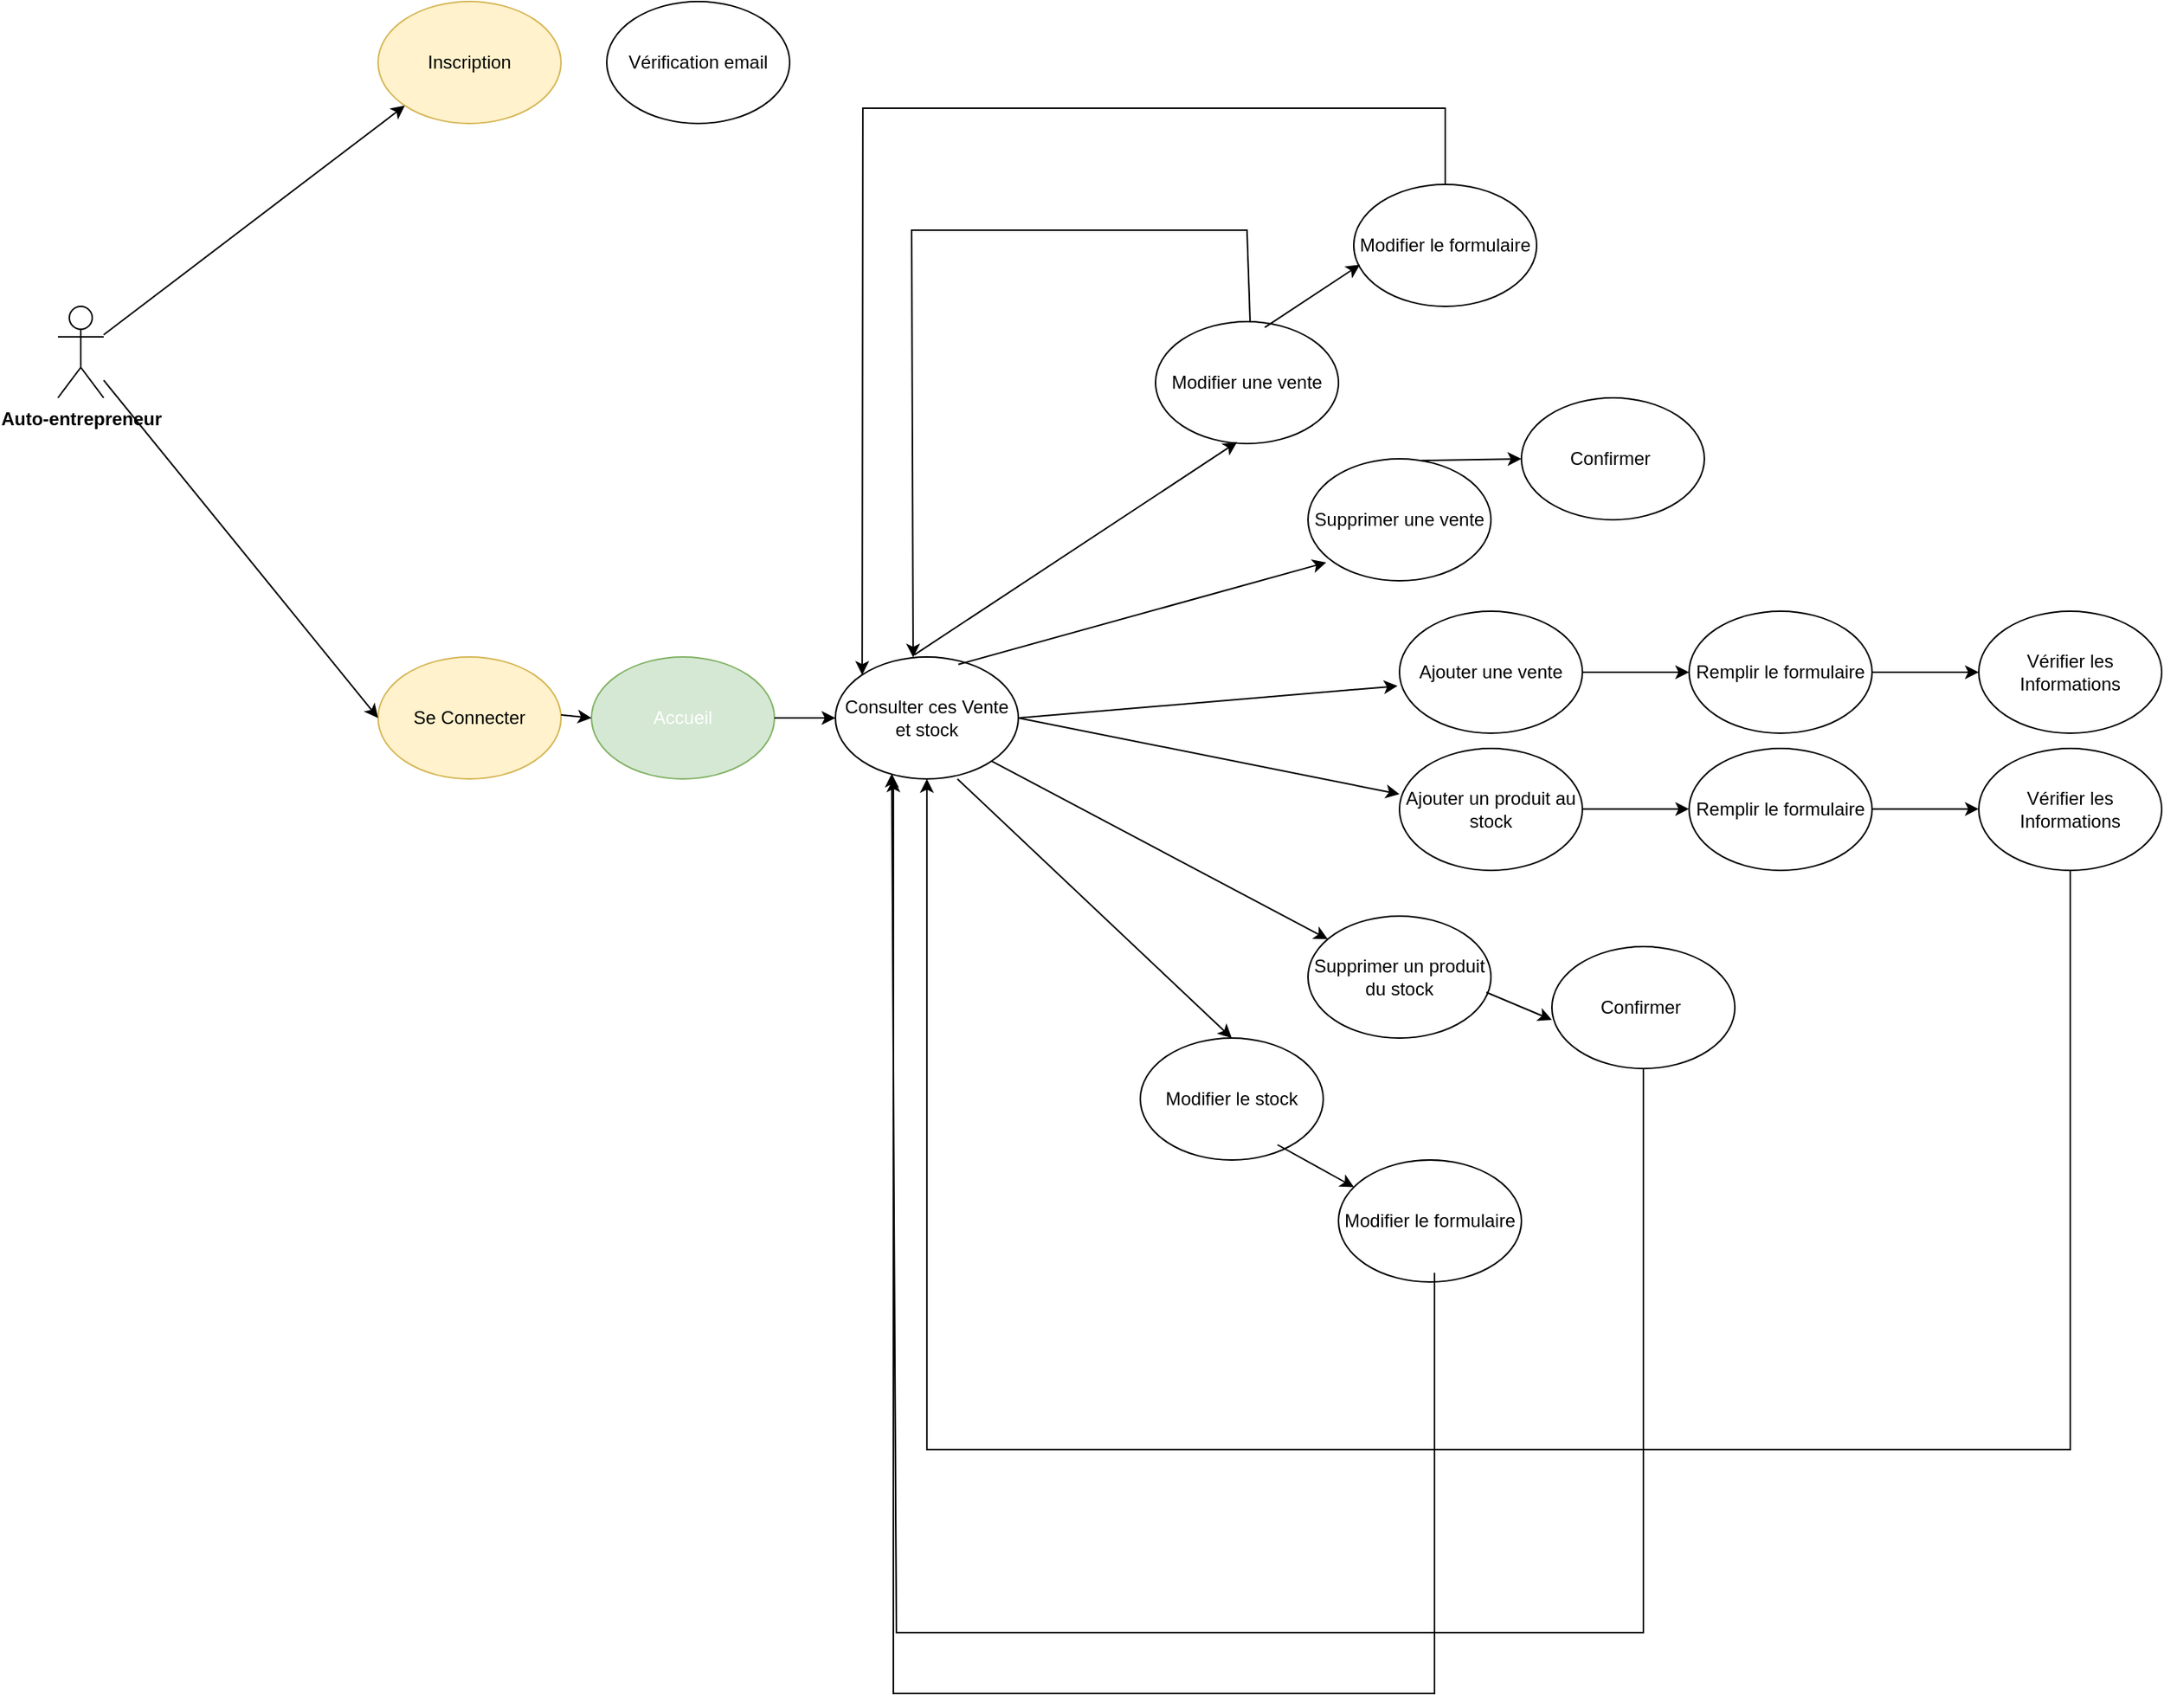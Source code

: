 <mxfile version="25.0.3">
  <diagram name="Page-1" id="WDRVITcvD2mHld8Jn1Gp">
    <mxGraphModel dx="2440" dy="572" grid="1" gridSize="10" guides="1" tooltips="1" connect="1" arrows="1" fold="1" page="1" pageScale="1" pageWidth="1200" pageHeight="1600" math="0" shadow="0">
      <root>
        <mxCell id="0" />
        <mxCell id="1" parent="0" />
        <mxCell id="PsPLvPypxk53Q5T2BopA-6" value="&lt;strong&gt;Auto-entrepreneur&lt;/strong&gt;" style="shape=umlActor;verticalLabelPosition=bottom;verticalAlign=top;html=1;outlineConnect=0;" vertex="1" parent="1">
          <mxGeometry x="-310" y="330" width="30" height="60" as="geometry" />
        </mxCell>
        <mxCell id="PsPLvPypxk53Q5T2BopA-7" value="Se Connecter" style="ellipse;whiteSpace=wrap;html=1;fillColor=#fff2cc;strokeColor=#d6b656;" vertex="1" parent="1">
          <mxGeometry x="-100" y="560" width="120" height="80" as="geometry" />
        </mxCell>
        <mxCell id="PsPLvPypxk53Q5T2BopA-8" value="&lt;div&gt;Consulter ces Vente et stock&lt;/div&gt;" style="ellipse;whiteSpace=wrap;html=1;" vertex="1" parent="1">
          <mxGeometry x="200" y="560" width="120" height="80" as="geometry" />
        </mxCell>
        <mxCell id="PsPLvPypxk53Q5T2BopA-9" value="Ajouter un produit au stock" style="ellipse;whiteSpace=wrap;html=1;" vertex="1" parent="1">
          <mxGeometry x="570" y="620" width="120" height="80" as="geometry" />
        </mxCell>
        <mxCell id="PsPLvPypxk53Q5T2BopA-10" value="Ajouter une vente" style="ellipse;whiteSpace=wrap;html=1;" vertex="1" parent="1">
          <mxGeometry x="570" y="530" width="120" height="80" as="geometry" />
        </mxCell>
        <mxCell id="PsPLvPypxk53Q5T2BopA-11" value="Supprimer un produit du stock" style="ellipse;whiteSpace=wrap;html=1;" vertex="1" parent="1">
          <mxGeometry x="510" y="730" width="120" height="80" as="geometry" />
        </mxCell>
        <mxCell id="PsPLvPypxk53Q5T2BopA-12" value="Supprimer une vente" style="ellipse;whiteSpace=wrap;html=1;" vertex="1" parent="1">
          <mxGeometry x="510" y="430" width="120" height="80" as="geometry" />
        </mxCell>
        <mxCell id="PsPLvPypxk53Q5T2BopA-13" value="Modifier une vente" style="ellipse;whiteSpace=wrap;html=1;" vertex="1" parent="1">
          <mxGeometry x="410" y="340" width="120" height="80" as="geometry" />
        </mxCell>
        <mxCell id="PsPLvPypxk53Q5T2BopA-14" value="Modifier le stock" style="ellipse;whiteSpace=wrap;html=1;" vertex="1" parent="1">
          <mxGeometry x="400" y="810" width="120" height="80" as="geometry" />
        </mxCell>
        <mxCell id="PsPLvPypxk53Q5T2BopA-15" value="Inscription" style="ellipse;whiteSpace=wrap;html=1;fillColor=#fff2cc;strokeColor=#d6b656;" vertex="1" parent="1">
          <mxGeometry x="-100" y="130" width="120" height="80" as="geometry" />
        </mxCell>
        <mxCell id="PsPLvPypxk53Q5T2BopA-16" value="Vérification email" style="ellipse;whiteSpace=wrap;html=1;" vertex="1" parent="1">
          <mxGeometry x="50" y="130" width="120" height="80" as="geometry" />
        </mxCell>
        <mxCell id="PsPLvPypxk53Q5T2BopA-19" value="" style="endArrow=classic;html=1;rounded=0;entryX=0;entryY=1;entryDx=0;entryDy=0;" edge="1" parent="1" source="PsPLvPypxk53Q5T2BopA-6" target="PsPLvPypxk53Q5T2BopA-15">
          <mxGeometry width="50" height="50" relative="1" as="geometry">
            <mxPoint x="-250" y="340" as="sourcePoint" />
            <mxPoint x="-200" y="290" as="targetPoint" />
          </mxGeometry>
        </mxCell>
        <mxCell id="PsPLvPypxk53Q5T2BopA-20" value="" style="endArrow=classic;html=1;rounded=0;entryX=0;entryY=0.5;entryDx=0;entryDy=0;" edge="1" parent="1" source="PsPLvPypxk53Q5T2BopA-6" target="PsPLvPypxk53Q5T2BopA-7">
          <mxGeometry width="50" height="50" relative="1" as="geometry">
            <mxPoint x="-270" y="359" as="sourcePoint" />
            <mxPoint x="-72" y="208" as="targetPoint" />
          </mxGeometry>
        </mxCell>
        <mxCell id="PsPLvPypxk53Q5T2BopA-21" value="Modifier le formulaire" style="ellipse;whiteSpace=wrap;html=1;" vertex="1" parent="1">
          <mxGeometry x="540" y="250" width="120" height="80" as="geometry" />
        </mxCell>
        <mxCell id="PsPLvPypxk53Q5T2BopA-23" value="Accueil" style="ellipse;whiteSpace=wrap;html=1;fillColor=#d5e8d4;strokeColor=#82b366;fontColor=#FFFFFF;" vertex="1" parent="1">
          <mxGeometry x="40" y="560" width="120" height="80" as="geometry" />
        </mxCell>
        <mxCell id="PsPLvPypxk53Q5T2BopA-24" value="Con&lt;span style=&quot;background-color: initial;&quot;&gt;firmer&amp;nbsp;&lt;/span&gt;" style="ellipse;whiteSpace=wrap;html=1;" vertex="1" parent="1">
          <mxGeometry x="650" y="390" width="120" height="80" as="geometry" />
        </mxCell>
        <mxCell id="PsPLvPypxk53Q5T2BopA-25" value="Remplir le formulaire" style="ellipse;whiteSpace=wrap;html=1;" vertex="1" parent="1">
          <mxGeometry x="760" y="530" width="120" height="80" as="geometry" />
        </mxCell>
        <mxCell id="PsPLvPypxk53Q5T2BopA-26" value="Remplir le formulaire" style="ellipse;whiteSpace=wrap;html=1;" vertex="1" parent="1">
          <mxGeometry x="760" y="620" width="120" height="80" as="geometry" />
        </mxCell>
        <mxCell id="PsPLvPypxk53Q5T2BopA-27" value="Modifier le formulaire" style="ellipse;whiteSpace=wrap;html=1;" vertex="1" parent="1">
          <mxGeometry x="530" y="890" width="120" height="80" as="geometry" />
        </mxCell>
        <mxCell id="PsPLvPypxk53Q5T2BopA-28" value="Con&lt;span style=&quot;background-color: initial;&quot;&gt;firmer&amp;nbsp;&lt;/span&gt;" style="ellipse;whiteSpace=wrap;html=1;" vertex="1" parent="1">
          <mxGeometry x="670" y="750" width="120" height="80" as="geometry" />
        </mxCell>
        <mxCell id="PsPLvPypxk53Q5T2BopA-29" value="Vérifier les Informations" style="ellipse;whiteSpace=wrap;html=1;" vertex="1" parent="1">
          <mxGeometry x="950" y="530" width="120" height="80" as="geometry" />
        </mxCell>
        <mxCell id="PsPLvPypxk53Q5T2BopA-30" value="Vérifier les Informations" style="ellipse;whiteSpace=wrap;html=1;" vertex="1" parent="1">
          <mxGeometry x="950" y="620" width="120" height="80" as="geometry" />
        </mxCell>
        <mxCell id="PsPLvPypxk53Q5T2BopA-31" value="" style="endArrow=classic;html=1;rounded=0;entryX=0;entryY=0.5;entryDx=0;entryDy=0;" edge="1" parent="1" target="PsPLvPypxk53Q5T2BopA-23">
          <mxGeometry width="50" height="50" relative="1" as="geometry">
            <mxPoint x="20" y="598" as="sourcePoint" />
            <mxPoint x="200" y="820" as="targetPoint" />
          </mxGeometry>
        </mxCell>
        <mxCell id="PsPLvPypxk53Q5T2BopA-32" value="" style="endArrow=classic;html=1;rounded=0;entryX=0;entryY=0.5;entryDx=0;entryDy=0;" edge="1" parent="1" source="PsPLvPypxk53Q5T2BopA-23" target="PsPLvPypxk53Q5T2BopA-8">
          <mxGeometry width="50" height="50" relative="1" as="geometry">
            <mxPoint x="270" y="640" as="sourcePoint" />
            <mxPoint x="280" y="602" as="targetPoint" />
          </mxGeometry>
        </mxCell>
        <mxCell id="PsPLvPypxk53Q5T2BopA-34" value="" style="endArrow=classic;html=1;rounded=0;entryX=-0.01;entryY=0.613;entryDx=0;entryDy=0;entryPerimeter=0;exitX=1;exitY=0.5;exitDx=0;exitDy=0;" edge="1" parent="1" source="PsPLvPypxk53Q5T2BopA-8" target="PsPLvPypxk53Q5T2BopA-10">
          <mxGeometry width="50" height="50" relative="1" as="geometry">
            <mxPoint x="540" y="610" as="sourcePoint" />
            <mxPoint x="640" y="610" as="targetPoint" />
          </mxGeometry>
        </mxCell>
        <mxCell id="PsPLvPypxk53Q5T2BopA-35" value="" style="endArrow=classic;html=1;rounded=0;entryX=0;entryY=0.375;entryDx=0;entryDy=0;entryPerimeter=0;exitX=1;exitY=0.5;exitDx=0;exitDy=0;" edge="1" parent="1" source="PsPLvPypxk53Q5T2BopA-8" target="PsPLvPypxk53Q5T2BopA-9">
          <mxGeometry width="50" height="50" relative="1" as="geometry">
            <mxPoint x="540" y="610" as="sourcePoint" />
            <mxPoint x="579" y="589" as="targetPoint" />
          </mxGeometry>
        </mxCell>
        <mxCell id="PsPLvPypxk53Q5T2BopA-36" value="" style="endArrow=classic;html=1;rounded=0;exitX=1;exitY=0.5;exitDx=0;exitDy=0;" edge="1" parent="1" source="PsPLvPypxk53Q5T2BopA-10" target="PsPLvPypxk53Q5T2BopA-25">
          <mxGeometry width="50" height="50" relative="1" as="geometry">
            <mxPoint x="550" y="620" as="sourcePoint" />
            <mxPoint x="579" y="589" as="targetPoint" />
          </mxGeometry>
        </mxCell>
        <mxCell id="PsPLvPypxk53Q5T2BopA-37" value="" style="endArrow=classic;html=1;rounded=0;exitX=1;exitY=0.5;exitDx=0;exitDy=0;" edge="1" parent="1">
          <mxGeometry width="50" height="50" relative="1" as="geometry">
            <mxPoint x="690" y="659.7" as="sourcePoint" />
            <mxPoint x="760" y="659.7" as="targetPoint" />
          </mxGeometry>
        </mxCell>
        <mxCell id="PsPLvPypxk53Q5T2BopA-38" value="" style="endArrow=classic;html=1;rounded=0;exitX=1;exitY=0.5;exitDx=0;exitDy=0;" edge="1" parent="1">
          <mxGeometry width="50" height="50" relative="1" as="geometry">
            <mxPoint x="880" y="570" as="sourcePoint" />
            <mxPoint x="950" y="570" as="targetPoint" />
          </mxGeometry>
        </mxCell>
        <mxCell id="PsPLvPypxk53Q5T2BopA-39" value="" style="endArrow=classic;html=1;rounded=0;exitX=1;exitY=0.5;exitDx=0;exitDy=0;" edge="1" parent="1">
          <mxGeometry width="50" height="50" relative="1" as="geometry">
            <mxPoint x="880" y="659.7" as="sourcePoint" />
            <mxPoint x="950" y="659.7" as="targetPoint" />
          </mxGeometry>
        </mxCell>
        <mxCell id="PsPLvPypxk53Q5T2BopA-43" value="" style="endArrow=classic;html=1;rounded=0;exitX=1;exitY=1;exitDx=0;exitDy=0;" edge="1" parent="1" source="PsPLvPypxk53Q5T2BopA-8" target="PsPLvPypxk53Q5T2BopA-11">
          <mxGeometry width="50" height="50" relative="1" as="geometry">
            <mxPoint x="480" y="650" as="sourcePoint" />
            <mxPoint x="510" y="690" as="targetPoint" />
          </mxGeometry>
        </mxCell>
        <mxCell id="PsPLvPypxk53Q5T2BopA-44" value="" style="endArrow=classic;html=1;rounded=0;entryX=0.5;entryY=0;entryDx=0;entryDy=0;exitX=0.667;exitY=1;exitDx=0;exitDy=0;exitPerimeter=0;" edge="1" parent="1" source="PsPLvPypxk53Q5T2BopA-8" target="PsPLvPypxk53Q5T2BopA-14">
          <mxGeometry width="50" height="50" relative="1" as="geometry">
            <mxPoint x="480" y="650" as="sourcePoint" />
            <mxPoint x="553" y="744" as="targetPoint" />
          </mxGeometry>
        </mxCell>
        <mxCell id="PsPLvPypxk53Q5T2BopA-45" value="" style="endArrow=classic;html=1;rounded=0;exitX=0.672;exitY=0.061;exitDx=0;exitDy=0;exitPerimeter=0;" edge="1" parent="1" source="PsPLvPypxk53Q5T2BopA-8">
          <mxGeometry width="50" height="50" relative="1" as="geometry">
            <mxPoint x="481" y="570" as="sourcePoint" />
            <mxPoint x="522" y="498" as="targetPoint" />
          </mxGeometry>
        </mxCell>
        <mxCell id="PsPLvPypxk53Q5T2BopA-46" value="" style="endArrow=classic;html=1;rounded=0;entryX=0.446;entryY=0.987;entryDx=0;entryDy=0;entryPerimeter=0;exitX=0.432;exitY=-0.018;exitDx=0;exitDy=0;exitPerimeter=0;" edge="1" parent="1" source="PsPLvPypxk53Q5T2BopA-8" target="PsPLvPypxk53Q5T2BopA-13">
          <mxGeometry width="50" height="50" relative="1" as="geometry">
            <mxPoint x="480" y="570" as="sourcePoint" />
            <mxPoint x="532" y="508" as="targetPoint" />
          </mxGeometry>
        </mxCell>
        <mxCell id="PsPLvPypxk53Q5T2BopA-47" value="" style="endArrow=classic;html=1;rounded=0;exitX=0.597;exitY=0.048;exitDx=0;exitDy=0;exitPerimeter=0;entryX=0.034;entryY=0.658;entryDx=0;entryDy=0;entryPerimeter=0;" edge="1" parent="1" source="PsPLvPypxk53Q5T2BopA-13" target="PsPLvPypxk53Q5T2BopA-21">
          <mxGeometry width="50" height="50" relative="1" as="geometry">
            <mxPoint x="491" y="580" as="sourcePoint" />
            <mxPoint x="532" y="508" as="targetPoint" />
          </mxGeometry>
        </mxCell>
        <mxCell id="PsPLvPypxk53Q5T2BopA-48" value="" style="endArrow=classic;html=1;rounded=0;exitX=0.622;exitY=0.014;exitDx=0;exitDy=0;exitPerimeter=0;entryX=0;entryY=0.5;entryDx=0;entryDy=0;" edge="1" parent="1" source="PsPLvPypxk53Q5T2BopA-12" target="PsPLvPypxk53Q5T2BopA-24">
          <mxGeometry width="50" height="50" relative="1" as="geometry">
            <mxPoint x="492" y="354" as="sourcePoint" />
            <mxPoint x="554" y="313" as="targetPoint" />
          </mxGeometry>
        </mxCell>
        <mxCell id="PsPLvPypxk53Q5T2BopA-50" value="" style="endArrow=classic;html=1;rounded=0;entryX=0.085;entryY=0.223;entryDx=0;entryDy=0;entryPerimeter=0;" edge="1" parent="1" target="PsPLvPypxk53Q5T2BopA-27">
          <mxGeometry width="50" height="50" relative="1" as="geometry">
            <mxPoint x="490" y="880" as="sourcePoint" />
            <mxPoint x="553" y="964" as="targetPoint" />
          </mxGeometry>
        </mxCell>
        <mxCell id="PsPLvPypxk53Q5T2BopA-51" value="" style="endArrow=classic;html=1;rounded=0;entryX=0;entryY=0.601;entryDx=0;entryDy=0;entryPerimeter=0;" edge="1" parent="1" target="PsPLvPypxk53Q5T2BopA-28">
          <mxGeometry width="50" height="50" relative="1" as="geometry">
            <mxPoint x="627" y="780" as="sourcePoint" />
            <mxPoint x="690" y="864" as="targetPoint" />
          </mxGeometry>
        </mxCell>
        <mxCell id="PsPLvPypxk53Q5T2BopA-53" value="" style="endArrow=classic;html=1;rounded=0;exitX=0.5;exitY=1;exitDx=0;exitDy=0;entryX=0.5;entryY=1;entryDx=0;entryDy=0;" edge="1" parent="1" source="PsPLvPypxk53Q5T2BopA-30" target="PsPLvPypxk53Q5T2BopA-8">
          <mxGeometry width="50" height="50" relative="1" as="geometry">
            <mxPoint x="530" y="730" as="sourcePoint" />
            <mxPoint x="580" y="680" as="targetPoint" />
            <Array as="points">
              <mxPoint x="1010" y="1080" />
              <mxPoint x="260" y="1080" />
            </Array>
          </mxGeometry>
        </mxCell>
        <mxCell id="PsPLvPypxk53Q5T2BopA-54" value="" style="endArrow=classic;html=1;rounded=0;exitX=0.5;exitY=1;exitDx=0;exitDy=0;entryX=0.308;entryY=0.956;entryDx=0;entryDy=0;entryPerimeter=0;" edge="1" parent="1" target="PsPLvPypxk53Q5T2BopA-8">
          <mxGeometry width="50" height="50" relative="1" as="geometry">
            <mxPoint x="730" y="830" as="sourcePoint" />
            <mxPoint x="-20" y="770" as="targetPoint" />
            <Array as="points">
              <mxPoint x="730" y="1200" />
              <mxPoint x="240" y="1200" />
            </Array>
          </mxGeometry>
        </mxCell>
        <mxCell id="PsPLvPypxk53Q5T2BopA-55" value="" style="endArrow=classic;html=1;rounded=0;exitX=0.5;exitY=1;exitDx=0;exitDy=0;entryX=0.317;entryY=0.995;entryDx=0;entryDy=0;entryPerimeter=0;" edge="1" parent="1" target="PsPLvPypxk53Q5T2BopA-8">
          <mxGeometry width="50" height="50" relative="1" as="geometry">
            <mxPoint x="593" y="964" as="sourcePoint" />
            <mxPoint x="100" y="770" as="targetPoint" />
            <Array as="points">
              <mxPoint x="593" y="1240" />
              <mxPoint x="350" y="1240" />
              <mxPoint x="238" y="1240" />
            </Array>
          </mxGeometry>
        </mxCell>
        <mxCell id="PsPLvPypxk53Q5T2BopA-56" value="" style="endArrow=classic;html=1;rounded=0;exitX=0.5;exitY=1;exitDx=0;exitDy=0;entryX=0;entryY=0;entryDx=0;entryDy=0;" edge="1" parent="1" target="PsPLvPypxk53Q5T2BopA-8">
          <mxGeometry width="50" height="50" relative="1" as="geometry">
            <mxPoint x="600" y="250" as="sourcePoint" />
            <mxPoint x="107" y="56" as="targetPoint" />
            <Array as="points">
              <mxPoint x="600" y="200" />
              <mxPoint x="218" y="200" />
            </Array>
          </mxGeometry>
        </mxCell>
        <mxCell id="PsPLvPypxk53Q5T2BopA-57" value="" style="endArrow=classic;html=1;rounded=0;exitX=0.5;exitY=1;exitDx=0;exitDy=0;entryX=0.425;entryY=0.004;entryDx=0;entryDy=0;entryPerimeter=0;" edge="1" parent="1" target="PsPLvPypxk53Q5T2BopA-8">
          <mxGeometry width="50" height="50" relative="1" as="geometry">
            <mxPoint x="472" y="340" as="sourcePoint" />
            <mxPoint x="90" y="662" as="targetPoint" />
            <Array as="points">
              <mxPoint x="470" y="280" />
              <mxPoint x="250" y="280" />
            </Array>
          </mxGeometry>
        </mxCell>
      </root>
    </mxGraphModel>
  </diagram>
</mxfile>
